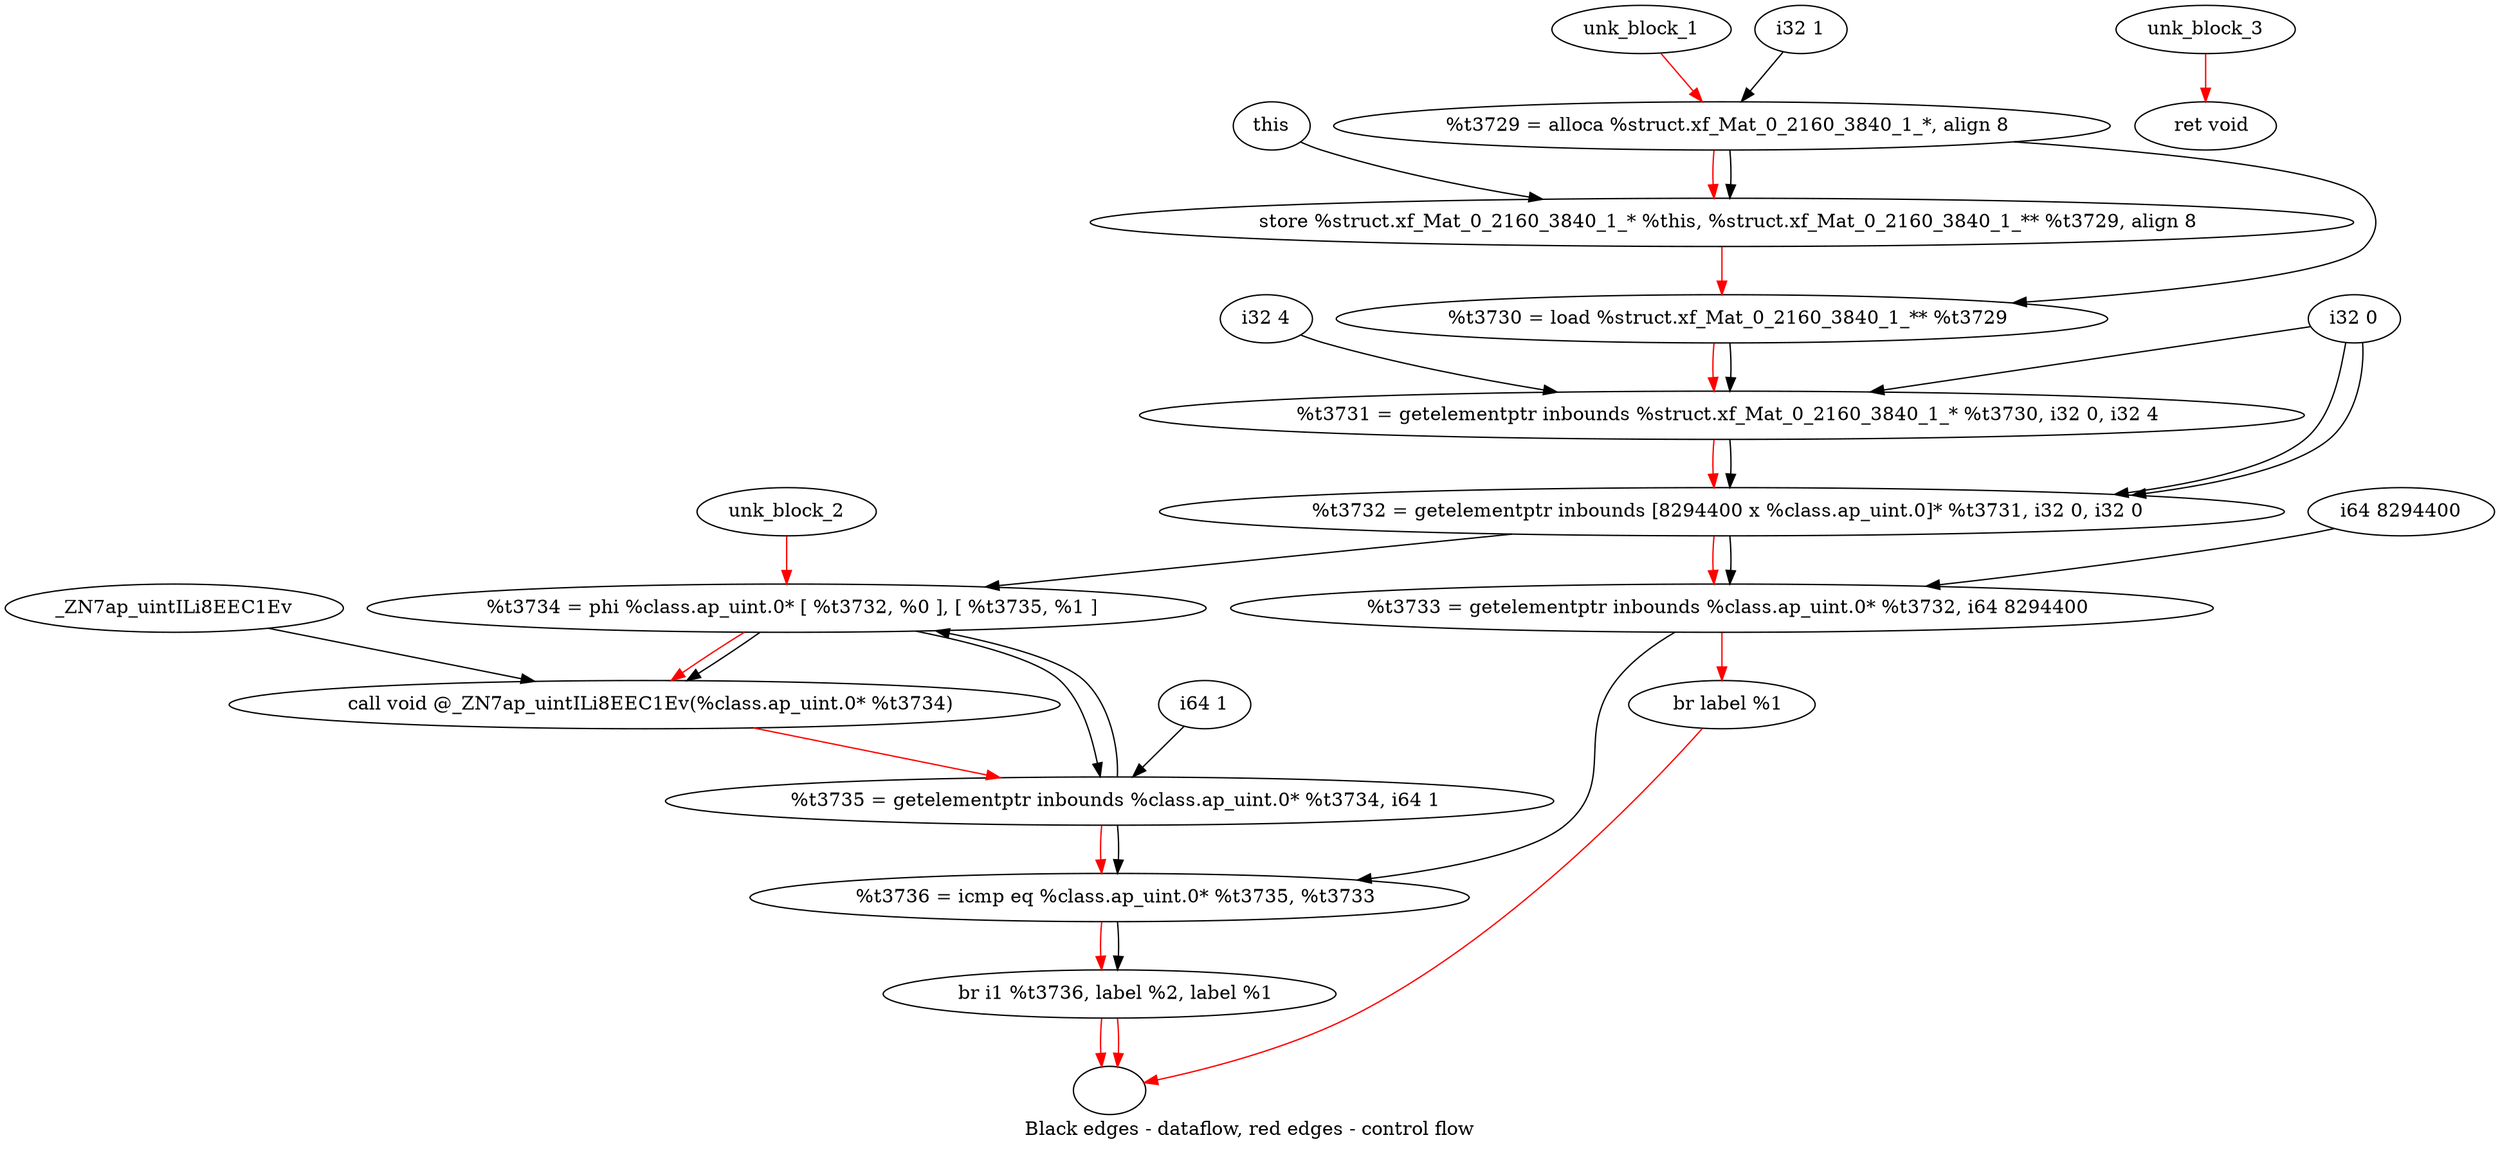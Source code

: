 digraph G {
compound=true
label="Black edges - dataflow, red edges - control flow"
"t3729" [label="  %t3729 = alloca %struct.xf_Mat_0_2160_3840_1_*, align 8"]
"_1" [label="  store %struct.xf_Mat_0_2160_3840_1_* %this, %struct.xf_Mat_0_2160_3840_1_** %t3729, align 8"]
"t3730" [label="  %t3730 = load %struct.xf_Mat_0_2160_3840_1_** %t3729"]
"t3731" [label="  %t3731 = getelementptr inbounds %struct.xf_Mat_0_2160_3840_1_* %t3730, i32 0, i32 4"]
"t3732" [label="  %t3732 = getelementptr inbounds [8294400 x %class.ap_uint.0]* %t3731, i32 0, i32 0"]
"t3733" [label="  %t3733 = getelementptr inbounds %class.ap_uint.0* %t3732, i64 8294400"]
"_2" [label="  br label %1"]
"unk_block_1" -> "t3729"[color=red]
"i32 1" -> "t3729"
"t3729" -> "_1"[color=red weight=2]
"this" -> "_1"
"t3729" -> "_1"
"_1" -> "t3730"[color=red weight=2]
"t3729" -> "t3730"
"t3730" -> "t3731"[color=red weight=2]
"t3730" -> "t3731"
"i32 0" -> "t3731"
"i32 4" -> "t3731"
"t3731" -> "t3732"[color=red weight=2]
"t3731" -> "t3732"
"i32 0" -> "t3732"
"i32 0" -> "t3732"
"t3732" -> "t3733"[color=red weight=2]
"t3732" -> "t3733"
"i64 8294400" -> "t3733"
"t3733" -> "_2"[color=red weight=2]
"_2" -> ""[color=red]

"t3734" [label="  %t3734 = phi %class.ap_uint.0* [ %t3732, %0 ], [ %t3735, %1 ]"]
"_3" [label="  call void @_ZN7ap_uintILi8EEC1Ev(%class.ap_uint.0* %t3734)"]
"t3735" [label="  %t3735 = getelementptr inbounds %class.ap_uint.0* %t3734, i64 1"]
"t3736" [label="  %t3736 = icmp eq %class.ap_uint.0* %t3735, %t3733"]
"_4" [label="  br i1 %t3736, label %2, label %1"]
"unk_block_2" -> "t3734"[color=red]
"t3732" -> "t3734"
"t3735" -> "t3734"
"t3734" -> "_3"[color=red weight=2]
"t3734" -> "_3"
"_ZN7ap_uintILi8EEC1Ev" -> "_3"
"_3" -> "t3735"[color=red weight=2]
"t3734" -> "t3735"
"i64 1" -> "t3735"
"t3735" -> "t3736"[color=red weight=2]
"t3735" -> "t3736"
"t3733" -> "t3736"
"t3736" -> "_4"[color=red weight=2]
"t3736" -> "_4"
"_4" -> ""[color=red]
"_4" -> ""[color=red]

"_5" [label="  ret void"]
"unk_block_3" -> "_5"[color=red]

}
